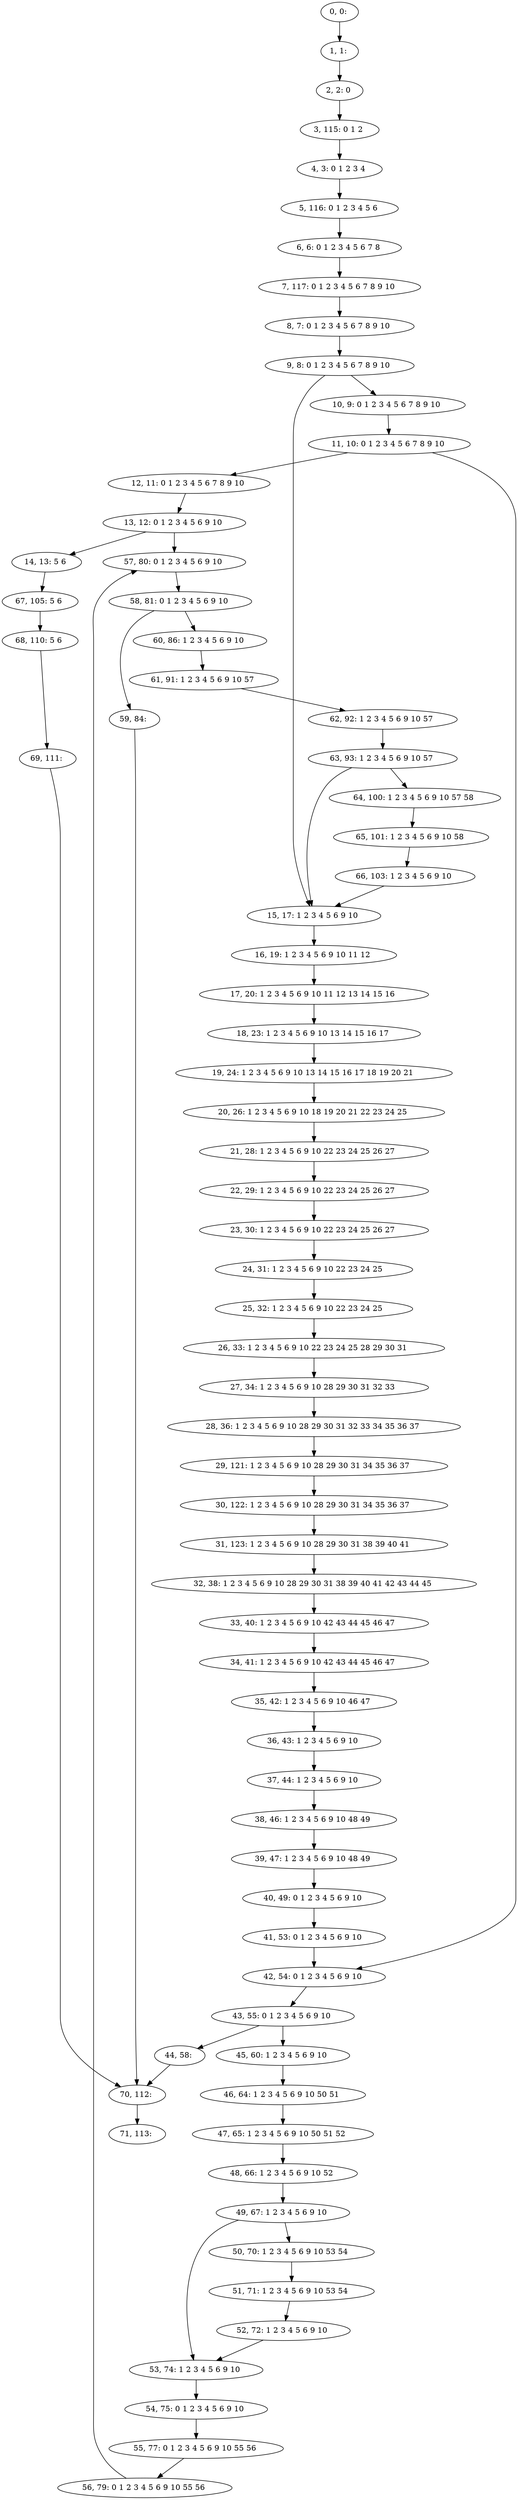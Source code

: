 digraph G {
0[label="0, 0: "];
1[label="1, 1: "];
2[label="2, 2: 0 "];
3[label="3, 115: 0 1 2 "];
4[label="4, 3: 0 1 2 3 4 "];
5[label="5, 116: 0 1 2 3 4 5 6 "];
6[label="6, 6: 0 1 2 3 4 5 6 7 8 "];
7[label="7, 117: 0 1 2 3 4 5 6 7 8 9 10 "];
8[label="8, 7: 0 1 2 3 4 5 6 7 8 9 10 "];
9[label="9, 8: 0 1 2 3 4 5 6 7 8 9 10 "];
10[label="10, 9: 0 1 2 3 4 5 6 7 8 9 10 "];
11[label="11, 10: 0 1 2 3 4 5 6 7 8 9 10 "];
12[label="12, 11: 0 1 2 3 4 5 6 7 8 9 10 "];
13[label="13, 12: 0 1 2 3 4 5 6 9 10 "];
14[label="14, 13: 5 6 "];
15[label="15, 17: 1 2 3 4 5 6 9 10 "];
16[label="16, 19: 1 2 3 4 5 6 9 10 11 12 "];
17[label="17, 20: 1 2 3 4 5 6 9 10 11 12 13 14 15 16 "];
18[label="18, 23: 1 2 3 4 5 6 9 10 13 14 15 16 17 "];
19[label="19, 24: 1 2 3 4 5 6 9 10 13 14 15 16 17 18 19 20 21 "];
20[label="20, 26: 1 2 3 4 5 6 9 10 18 19 20 21 22 23 24 25 "];
21[label="21, 28: 1 2 3 4 5 6 9 10 22 23 24 25 26 27 "];
22[label="22, 29: 1 2 3 4 5 6 9 10 22 23 24 25 26 27 "];
23[label="23, 30: 1 2 3 4 5 6 9 10 22 23 24 25 26 27 "];
24[label="24, 31: 1 2 3 4 5 6 9 10 22 23 24 25 "];
25[label="25, 32: 1 2 3 4 5 6 9 10 22 23 24 25 "];
26[label="26, 33: 1 2 3 4 5 6 9 10 22 23 24 25 28 29 30 31 "];
27[label="27, 34: 1 2 3 4 5 6 9 10 28 29 30 31 32 33 "];
28[label="28, 36: 1 2 3 4 5 6 9 10 28 29 30 31 32 33 34 35 36 37 "];
29[label="29, 121: 1 2 3 4 5 6 9 10 28 29 30 31 34 35 36 37 "];
30[label="30, 122: 1 2 3 4 5 6 9 10 28 29 30 31 34 35 36 37 "];
31[label="31, 123: 1 2 3 4 5 6 9 10 28 29 30 31 38 39 40 41 "];
32[label="32, 38: 1 2 3 4 5 6 9 10 28 29 30 31 38 39 40 41 42 43 44 45 "];
33[label="33, 40: 1 2 3 4 5 6 9 10 42 43 44 45 46 47 "];
34[label="34, 41: 1 2 3 4 5 6 9 10 42 43 44 45 46 47 "];
35[label="35, 42: 1 2 3 4 5 6 9 10 46 47 "];
36[label="36, 43: 1 2 3 4 5 6 9 10 "];
37[label="37, 44: 1 2 3 4 5 6 9 10 "];
38[label="38, 46: 1 2 3 4 5 6 9 10 48 49 "];
39[label="39, 47: 1 2 3 4 5 6 9 10 48 49 "];
40[label="40, 49: 0 1 2 3 4 5 6 9 10 "];
41[label="41, 53: 0 1 2 3 4 5 6 9 10 "];
42[label="42, 54: 0 1 2 3 4 5 6 9 10 "];
43[label="43, 55: 0 1 2 3 4 5 6 9 10 "];
44[label="44, 58: "];
45[label="45, 60: 1 2 3 4 5 6 9 10 "];
46[label="46, 64: 1 2 3 4 5 6 9 10 50 51 "];
47[label="47, 65: 1 2 3 4 5 6 9 10 50 51 52 "];
48[label="48, 66: 1 2 3 4 5 6 9 10 52 "];
49[label="49, 67: 1 2 3 4 5 6 9 10 "];
50[label="50, 70: 1 2 3 4 5 6 9 10 53 54 "];
51[label="51, 71: 1 2 3 4 5 6 9 10 53 54 "];
52[label="52, 72: 1 2 3 4 5 6 9 10 "];
53[label="53, 74: 1 2 3 4 5 6 9 10 "];
54[label="54, 75: 0 1 2 3 4 5 6 9 10 "];
55[label="55, 77: 0 1 2 3 4 5 6 9 10 55 56 "];
56[label="56, 79: 0 1 2 3 4 5 6 9 10 55 56 "];
57[label="57, 80: 0 1 2 3 4 5 6 9 10 "];
58[label="58, 81: 0 1 2 3 4 5 6 9 10 "];
59[label="59, 84: "];
60[label="60, 86: 1 2 3 4 5 6 9 10 "];
61[label="61, 91: 1 2 3 4 5 6 9 10 57 "];
62[label="62, 92: 1 2 3 4 5 6 9 10 57 "];
63[label="63, 93: 1 2 3 4 5 6 9 10 57 "];
64[label="64, 100: 1 2 3 4 5 6 9 10 57 58 "];
65[label="65, 101: 1 2 3 4 5 6 9 10 58 "];
66[label="66, 103: 1 2 3 4 5 6 9 10 "];
67[label="67, 105: 5 6 "];
68[label="68, 110: 5 6 "];
69[label="69, 111: "];
70[label="70, 112: "];
71[label="71, 113: "];
0->1 ;
1->2 ;
2->3 ;
3->4 ;
4->5 ;
5->6 ;
6->7 ;
7->8 ;
8->9 ;
9->10 ;
9->15 ;
10->11 ;
11->12 ;
11->42 ;
12->13 ;
13->14 ;
13->57 ;
14->67 ;
15->16 ;
16->17 ;
17->18 ;
18->19 ;
19->20 ;
20->21 ;
21->22 ;
22->23 ;
23->24 ;
24->25 ;
25->26 ;
26->27 ;
27->28 ;
28->29 ;
29->30 ;
30->31 ;
31->32 ;
32->33 ;
33->34 ;
34->35 ;
35->36 ;
36->37 ;
37->38 ;
38->39 ;
39->40 ;
40->41 ;
41->42 ;
42->43 ;
43->44 ;
43->45 ;
44->70 ;
45->46 ;
46->47 ;
47->48 ;
48->49 ;
49->50 ;
49->53 ;
50->51 ;
51->52 ;
52->53 ;
53->54 ;
54->55 ;
55->56 ;
56->57 ;
57->58 ;
58->59 ;
58->60 ;
59->70 ;
60->61 ;
61->62 ;
62->63 ;
63->64 ;
63->15 ;
64->65 ;
65->66 ;
66->15 ;
67->68 ;
68->69 ;
69->70 ;
70->71 ;
}
